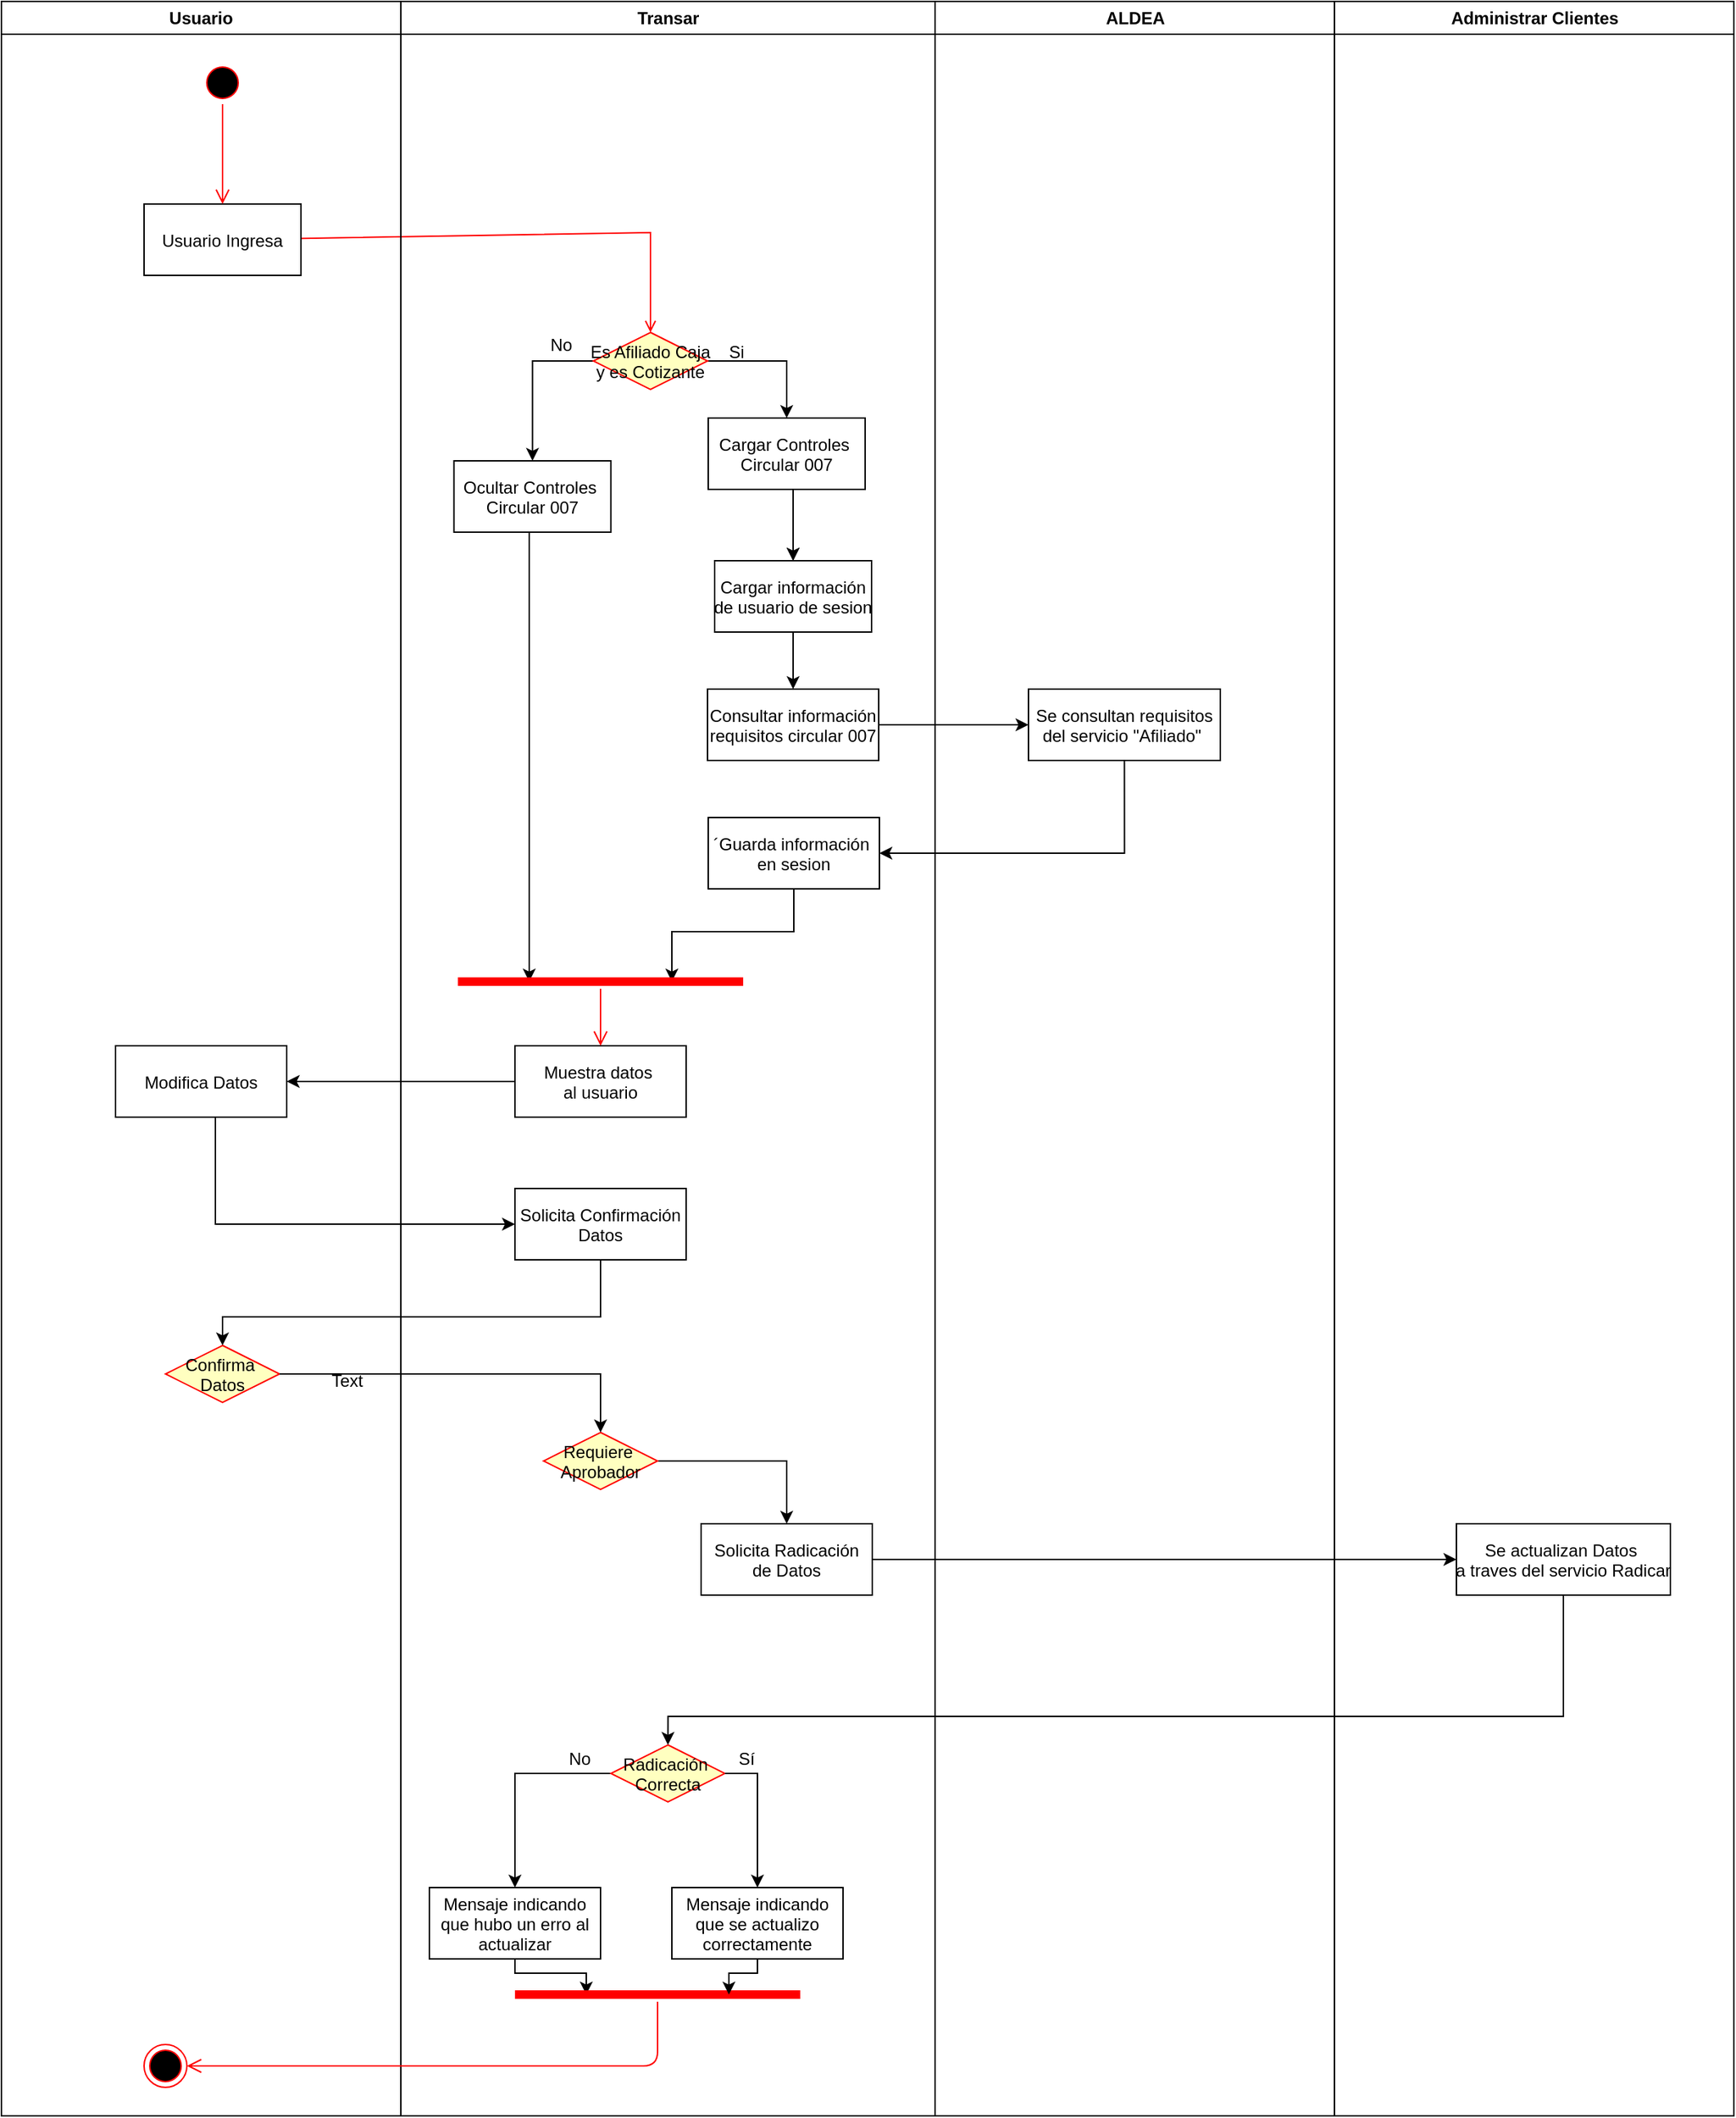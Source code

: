 <mxfile version="13.2.4" type="github">
  <diagram name="Page-1" id="e7e014a7-5840-1c2e-5031-d8a46d1fe8dd">
    <mxGraphModel dx="1951" dy="446" grid="1" gridSize="10" guides="1" tooltips="1" connect="1" arrows="1" fold="1" page="1" pageScale="1" pageWidth="1169" pageHeight="826" background="#ffffff" math="0" shadow="0">
      <root>
        <mxCell id="0" />
        <mxCell id="1" parent="0" />
        <mxCell id="2" value="Transar" style="swimlane;whiteSpace=wrap" parent="1" vertex="1">
          <mxGeometry x="70" y="128" width="374.5" height="1482" as="geometry" />
        </mxCell>
        <mxCell id="X1SJDL4mr-TTNCb6LaV9-53" value="" style="edgeStyle=orthogonalEdgeStyle;rounded=0;orthogonalLoop=1;jettySize=auto;html=1;" edge="1" parent="2" source="10" target="X1SJDL4mr-TTNCb6LaV9-52">
          <mxGeometry relative="1" as="geometry">
            <Array as="points">
              <mxPoint x="275" y="372" />
              <mxPoint x="275" y="372" />
            </Array>
          </mxGeometry>
        </mxCell>
        <mxCell id="X1SJDL4mr-TTNCb6LaV9-69" value="" style="edgeStyle=orthogonalEdgeStyle;rounded=0;orthogonalLoop=1;jettySize=auto;html=1;exitX=0.5;exitY=1;exitDx=0;exitDy=0;" edge="1" parent="2" source="10" target="X1SJDL4mr-TTNCb6LaV9-52">
          <mxGeometry relative="1" as="geometry">
            <Array as="points">
              <mxPoint x="275" y="342" />
            </Array>
          </mxGeometry>
        </mxCell>
        <mxCell id="10" value="Cargar Controles &#xa;Circular 007" style="" parent="2" vertex="1">
          <mxGeometry x="215.5" y="292" width="110" height="50" as="geometry" />
        </mxCell>
        <mxCell id="X1SJDL4mr-TTNCb6LaV9-71" value="" style="edgeStyle=orthogonalEdgeStyle;rounded=0;orthogonalLoop=1;jettySize=auto;html=1;" edge="1" parent="2" source="X1SJDL4mr-TTNCb6LaV9-52" target="X1SJDL4mr-TTNCb6LaV9-70">
          <mxGeometry relative="1" as="geometry" />
        </mxCell>
        <mxCell id="X1SJDL4mr-TTNCb6LaV9-52" value="Cargar información &#xa;de usuario de sesion" style="" vertex="1" parent="2">
          <mxGeometry x="220" y="392" width="110" height="50" as="geometry" />
        </mxCell>
        <mxCell id="X1SJDL4mr-TTNCb6LaV9-70" value="Consultar información &#xa;requisitos circular 007" style="" vertex="1" parent="2">
          <mxGeometry x="215" y="482" width="120" height="50" as="geometry" />
        </mxCell>
        <mxCell id="X1SJDL4mr-TTNCb6LaV9-132" style="edgeStyle=orthogonalEdgeStyle;rounded=0;orthogonalLoop=1;jettySize=auto;html=1;entryX=0.25;entryY=0.5;entryDx=0;entryDy=0;entryPerimeter=0;" edge="1" parent="2" source="X1SJDL4mr-TTNCb6LaV9-45" target="X1SJDL4mr-TTNCb6LaV9-128">
          <mxGeometry relative="1" as="geometry">
            <Array as="points">
              <mxPoint x="90" y="452" />
              <mxPoint x="90" y="452" />
            </Array>
          </mxGeometry>
        </mxCell>
        <mxCell id="X1SJDL4mr-TTNCb6LaV9-45" value="Ocultar Controles &#xa;Circular 007" style="" vertex="1" parent="2">
          <mxGeometry x="37.25" y="322" width="110" height="50" as="geometry" />
        </mxCell>
        <mxCell id="X1SJDL4mr-TTNCb6LaV9-47" value="Si" style="text;html=1;align=center;verticalAlign=middle;resizable=0;points=[];autosize=1;" vertex="1" parent="2">
          <mxGeometry x="220" y="236" width="30" height="20" as="geometry" />
        </mxCell>
        <mxCell id="X1SJDL4mr-TTNCb6LaV9-48" value="No" style="text;html=1;align=center;verticalAlign=middle;resizable=0;points=[];autosize=1;" vertex="1" parent="2">
          <mxGeometry x="97" y="231" width="30" height="20" as="geometry" />
        </mxCell>
        <mxCell id="X1SJDL4mr-TTNCb6LaV9-131" style="edgeStyle=orthogonalEdgeStyle;rounded=0;orthogonalLoop=1;jettySize=auto;html=1;entryX=0.75;entryY=0.5;entryDx=0;entryDy=0;entryPerimeter=0;" edge="1" parent="2" source="X1SJDL4mr-TTNCb6LaV9-78" target="X1SJDL4mr-TTNCb6LaV9-128">
          <mxGeometry relative="1" as="geometry" />
        </mxCell>
        <mxCell id="X1SJDL4mr-TTNCb6LaV9-78" value="´Guarda información &#xa;en sesion" style="" vertex="1" parent="2">
          <mxGeometry x="215.5" y="572" width="120" height="50" as="geometry" />
        </mxCell>
        <mxCell id="X1SJDL4mr-TTNCb6LaV9-80" value="Muestra datos &#xa;al usuario" style="" vertex="1" parent="2">
          <mxGeometry x="80" y="732" width="120" height="50" as="geometry" />
        </mxCell>
        <mxCell id="X1SJDL4mr-TTNCb6LaV9-99" value="Solicita Radicación&#xa;de Datos" style="" vertex="1" parent="2">
          <mxGeometry x="210.5" y="1067" width="120" height="50" as="geometry" />
        </mxCell>
        <mxCell id="X1SJDL4mr-TTNCb6LaV9-115" style="edgeStyle=orthogonalEdgeStyle;rounded=0;orthogonalLoop=1;jettySize=auto;html=1;" edge="1" parent="2" source="X1SJDL4mr-TTNCb6LaV9-108" target="X1SJDL4mr-TTNCb6LaV9-114">
          <mxGeometry relative="1" as="geometry" />
        </mxCell>
        <mxCell id="X1SJDL4mr-TTNCb6LaV9-108" value="Radicación &#xa;Correcta" style="rhombus;fillColor=#ffffc0;strokeColor=#ff0000;" vertex="1" parent="2">
          <mxGeometry x="147.25" y="1222" width="80" height="40" as="geometry" />
        </mxCell>
        <mxCell id="X1SJDL4mr-TTNCb6LaV9-113" value="Sí" style="text;html=1;align=center;verticalAlign=middle;resizable=0;points=[];autosize=1;" vertex="1" parent="2">
          <mxGeometry x="227.25" y="1222" width="30" height="20" as="geometry" />
        </mxCell>
        <mxCell id="X1SJDL4mr-TTNCb6LaV9-126" style="edgeStyle=orthogonalEdgeStyle;rounded=0;orthogonalLoop=1;jettySize=auto;html=1;entryX=0.25;entryY=0.5;entryDx=0;entryDy=0;entryPerimeter=0;" edge="1" parent="2" source="X1SJDL4mr-TTNCb6LaV9-114" target="X1SJDL4mr-TTNCb6LaV9-120">
          <mxGeometry relative="1" as="geometry">
            <Array as="points">
              <mxPoint x="80" y="1382" />
              <mxPoint x="130" y="1382" />
            </Array>
          </mxGeometry>
        </mxCell>
        <mxCell id="X1SJDL4mr-TTNCb6LaV9-114" value="Mensaje indicando&#xa;que hubo un erro al&#xa;actualizar" style="" vertex="1" parent="2">
          <mxGeometry x="20" y="1322" width="120" height="50" as="geometry" />
        </mxCell>
        <mxCell id="X1SJDL4mr-TTNCb6LaV9-116" value="No" style="text;html=1;align=center;verticalAlign=middle;resizable=0;points=[];autosize=1;" vertex="1" parent="2">
          <mxGeometry x="110" y="1222" width="30" height="20" as="geometry" />
        </mxCell>
        <mxCell id="X1SJDL4mr-TTNCb6LaV9-120" value="" style="shape=line;html=1;strokeWidth=6;strokeColor=#ff0000;" vertex="1" parent="2">
          <mxGeometry x="80" y="1392" width="200" height="10" as="geometry" />
        </mxCell>
        <mxCell id="X1SJDL4mr-TTNCb6LaV9-128" value="" style="shape=line;html=1;strokeWidth=6;strokeColor=#ff0000;" vertex="1" parent="2">
          <mxGeometry x="40" y="682" width="200" height="10" as="geometry" />
        </mxCell>
        <mxCell id="X1SJDL4mr-TTNCb6LaV9-129" value="" style="edgeStyle=orthogonalEdgeStyle;html=1;verticalAlign=bottom;endArrow=open;endSize=8;strokeColor=#ff0000;" edge="1" source="X1SJDL4mr-TTNCb6LaV9-128" parent="2" target="X1SJDL4mr-TTNCb6LaV9-80">
          <mxGeometry relative="1" as="geometry">
            <mxPoint x="140" y="722" as="targetPoint" />
          </mxGeometry>
        </mxCell>
        <mxCell id="3" value="ALDEA" style="swimlane;whiteSpace=wrap" parent="1" vertex="1">
          <mxGeometry x="444.5" y="128" width="280" height="1482" as="geometry" />
        </mxCell>
        <mxCell id="X1SJDL4mr-TTNCb6LaV9-73" value="Se consultan requisitos &#xa;del servicio &quot;Afiliado&quot; " style="" vertex="1" parent="3">
          <mxGeometry x="65.5" y="482" width="134.5" height="50" as="geometry" />
        </mxCell>
        <mxCell id="X1SJDL4mr-TTNCb6LaV9-44" style="edgeStyle=orthogonalEdgeStyle;rounded=0;orthogonalLoop=1;jettySize=auto;html=1;exitX=1;exitY=0.5;exitDx=0;exitDy=0;" edge="1" parent="1" source="X1SJDL4mr-TTNCb6LaV9-41" target="10">
          <mxGeometry relative="1" as="geometry" />
        </mxCell>
        <mxCell id="X1SJDL4mr-TTNCb6LaV9-46" style="edgeStyle=orthogonalEdgeStyle;rounded=0;orthogonalLoop=1;jettySize=auto;html=1;exitX=0;exitY=0.5;exitDx=0;exitDy=0;" edge="1" parent="1" source="X1SJDL4mr-TTNCb6LaV9-41" target="X1SJDL4mr-TTNCb6LaV9-45">
          <mxGeometry relative="1" as="geometry" />
        </mxCell>
        <mxCell id="X1SJDL4mr-TTNCb6LaV9-41" value="Es Afiliado Caja&#xa;y es Cotizante" style="rhombus;fillColor=#ffffc0;strokeColor=#ff0000;" vertex="1" parent="1">
          <mxGeometry x="205" y="360" width="80" height="40" as="geometry" />
        </mxCell>
        <mxCell id="9" value="" style="endArrow=open;strokeColor=#FF0000;endFill=1;rounded=0;entryX=0.5;entryY=0;entryDx=0;entryDy=0;" parent="1" source="7" target="X1SJDL4mr-TTNCb6LaV9-41" edge="1">
          <mxGeometry relative="1" as="geometry">
            <mxPoint x="245" y="348" as="targetPoint" />
            <Array as="points">
              <mxPoint x="245" y="290" />
            </Array>
          </mxGeometry>
        </mxCell>
        <mxCell id="X1SJDL4mr-TTNCb6LaV9-74" value="" style="edgeStyle=orthogonalEdgeStyle;rounded=0;orthogonalLoop=1;jettySize=auto;html=1;" edge="1" parent="1" source="X1SJDL4mr-TTNCb6LaV9-70" target="X1SJDL4mr-TTNCb6LaV9-73">
          <mxGeometry relative="1" as="geometry" />
        </mxCell>
        <mxCell id="X1SJDL4mr-TTNCb6LaV9-75" value="Usuario" style="swimlane;whiteSpace=wrap" vertex="1" parent="1">
          <mxGeometry x="-210" y="128" width="280" height="1482" as="geometry" />
        </mxCell>
        <mxCell id="5" value="" style="ellipse;shape=startState;fillColor=#000000;strokeColor=#ff0000;" parent="X1SJDL4mr-TTNCb6LaV9-75" vertex="1">
          <mxGeometry x="140" y="42" width="30" height="30" as="geometry" />
        </mxCell>
        <mxCell id="7" value="Usuario Ingresa" style="" parent="X1SJDL4mr-TTNCb6LaV9-75" vertex="1">
          <mxGeometry x="100" y="142" width="110" height="50" as="geometry" />
        </mxCell>
        <mxCell id="6" value="" style="edgeStyle=elbowEdgeStyle;elbow=horizontal;verticalAlign=bottom;endArrow=open;endSize=8;strokeColor=#FF0000;endFill=1;rounded=0;exitX=0.5;exitY=1;exitDx=0;exitDy=0;" parent="X1SJDL4mr-TTNCb6LaV9-75" source="5" target="7" edge="1">
          <mxGeometry x="440" y="40" as="geometry">
            <mxPoint x="455" y="110" as="targetPoint" />
            <Array as="points">
              <mxPoint x="155" y="142" />
            </Array>
          </mxGeometry>
        </mxCell>
        <mxCell id="X1SJDL4mr-TTNCb6LaV9-89" value="Confirma &#xa;Datos" style="rhombus;fillColor=#ffffc0;strokeColor=#ff0000;" vertex="1" parent="X1SJDL4mr-TTNCb6LaV9-75">
          <mxGeometry x="115" y="942" width="80" height="40" as="geometry" />
        </mxCell>
        <mxCell id="X1SJDL4mr-TTNCb6LaV9-95" value="Text" style="text;html=1;align=center;verticalAlign=middle;resizable=0;points=[];autosize=1;" vertex="1" parent="X1SJDL4mr-TTNCb6LaV9-75">
          <mxGeometry x="222" y="957" width="40" height="20" as="geometry" />
        </mxCell>
        <mxCell id="X1SJDL4mr-TTNCb6LaV9-127" value="" style="ellipse;html=1;shape=endState;fillColor=#000000;strokeColor=#ff0000;" vertex="1" parent="X1SJDL4mr-TTNCb6LaV9-75">
          <mxGeometry x="100" y="1432" width="30" height="30" as="geometry" />
        </mxCell>
        <mxCell id="X1SJDL4mr-TTNCb6LaV9-79" style="edgeStyle=orthogonalEdgeStyle;rounded=0;orthogonalLoop=1;jettySize=auto;html=1;entryX=1;entryY=0.5;entryDx=0;entryDy=0;exitX=0.5;exitY=1;exitDx=0;exitDy=0;" edge="1" parent="1" source="X1SJDL4mr-TTNCb6LaV9-73" target="X1SJDL4mr-TTNCb6LaV9-78">
          <mxGeometry relative="1" as="geometry" />
        </mxCell>
        <mxCell id="X1SJDL4mr-TTNCb6LaV9-88" value="" style="edgeStyle=orthogonalEdgeStyle;rounded=0;orthogonalLoop=1;jettySize=auto;html=1;" edge="1" parent="1" source="X1SJDL4mr-TTNCb6LaV9-84" target="X1SJDL4mr-TTNCb6LaV9-87">
          <mxGeometry relative="1" as="geometry">
            <Array as="points">
              <mxPoint x="-60" y="985" />
            </Array>
          </mxGeometry>
        </mxCell>
        <mxCell id="X1SJDL4mr-TTNCb6LaV9-84" value="Modifica Datos" style="" vertex="1" parent="1">
          <mxGeometry x="-130" y="860" width="120" height="50" as="geometry" />
        </mxCell>
        <mxCell id="X1SJDL4mr-TTNCb6LaV9-90" style="edgeStyle=orthogonalEdgeStyle;rounded=0;orthogonalLoop=1;jettySize=auto;html=1;entryX=0.5;entryY=0;entryDx=0;entryDy=0;" edge="1" parent="1" source="X1SJDL4mr-TTNCb6LaV9-87" target="X1SJDL4mr-TTNCb6LaV9-89">
          <mxGeometry relative="1" as="geometry">
            <Array as="points">
              <mxPoint x="210" y="1050" />
              <mxPoint x="-55" y="1050" />
            </Array>
          </mxGeometry>
        </mxCell>
        <mxCell id="X1SJDL4mr-TTNCb6LaV9-87" value="Solicita Confirmación &#xa;Datos" style="" vertex="1" parent="1">
          <mxGeometry x="150" y="960" width="120" height="50" as="geometry" />
        </mxCell>
        <mxCell id="X1SJDL4mr-TTNCb6LaV9-85" value="" style="edgeStyle=orthogonalEdgeStyle;rounded=0;orthogonalLoop=1;jettySize=auto;html=1;" edge="1" parent="1" source="X1SJDL4mr-TTNCb6LaV9-80" target="X1SJDL4mr-TTNCb6LaV9-84">
          <mxGeometry relative="1" as="geometry" />
        </mxCell>
        <mxCell id="X1SJDL4mr-TTNCb6LaV9-100" style="edgeStyle=orthogonalEdgeStyle;rounded=0;orthogonalLoop=1;jettySize=auto;html=1;" edge="1" parent="1" source="X1SJDL4mr-TTNCb6LaV9-93" target="X1SJDL4mr-TTNCb6LaV9-99">
          <mxGeometry relative="1" as="geometry">
            <mxPoint x="340.529" y="1181" as="targetPoint" />
          </mxGeometry>
        </mxCell>
        <mxCell id="X1SJDL4mr-TTNCb6LaV9-93" value="Requiere &#xa;Aprobador" style="rhombus;fillColor=#ffffc0;strokeColor=#ff0000;" vertex="1" parent="1">
          <mxGeometry x="170" y="1131" width="80" height="40" as="geometry" />
        </mxCell>
        <mxCell id="X1SJDL4mr-TTNCb6LaV9-94" value="" style="edgeStyle=orthogonalEdgeStyle;rounded=0;orthogonalLoop=1;jettySize=auto;html=1;entryX=0.5;entryY=0;entryDx=0;entryDy=0;" edge="1" parent="1" source="X1SJDL4mr-TTNCb6LaV9-89" target="X1SJDL4mr-TTNCb6LaV9-93">
          <mxGeometry relative="1" as="geometry">
            <Array as="points">
              <mxPoint x="210" y="1090" />
            </Array>
          </mxGeometry>
        </mxCell>
        <mxCell id="X1SJDL4mr-TTNCb6LaV9-103" value="Administrar Clientes" style="swimlane;whiteSpace=wrap;startSize=23;" vertex="1" parent="1">
          <mxGeometry x="724.5" y="128" width="280" height="1482" as="geometry" />
        </mxCell>
        <mxCell id="X1SJDL4mr-TTNCb6LaV9-106" value="" style="edgeStyle=orthogonalEdgeStyle;rounded=0;orthogonalLoop=1;jettySize=auto;html=1;" edge="1" parent="1" source="X1SJDL4mr-TTNCb6LaV9-99" target="X1SJDL4mr-TTNCb6LaV9-105">
          <mxGeometry relative="1" as="geometry" />
        </mxCell>
        <mxCell id="X1SJDL4mr-TTNCb6LaV9-107" style="edgeStyle=orthogonalEdgeStyle;rounded=0;orthogonalLoop=1;jettySize=auto;html=1;entryX=0.5;entryY=0;entryDx=0;entryDy=0;" edge="1" parent="1" source="X1SJDL4mr-TTNCb6LaV9-105" target="X1SJDL4mr-TTNCb6LaV9-108">
          <mxGeometry relative="1" as="geometry">
            <mxPoint x="310" y="1340" as="targetPoint" />
            <Array as="points">
              <mxPoint x="885" y="1330" />
              <mxPoint x="257" y="1330" />
            </Array>
          </mxGeometry>
        </mxCell>
        <mxCell id="X1SJDL4mr-TTNCb6LaV9-105" value="Se actualizan Datos &#xa;a traves del servicio Radicar" style="" vertex="1" parent="1">
          <mxGeometry x="810" y="1195" width="150" height="50" as="geometry" />
        </mxCell>
        <mxCell id="X1SJDL4mr-TTNCb6LaV9-125" style="edgeStyle=orthogonalEdgeStyle;rounded=0;orthogonalLoop=1;jettySize=auto;html=1;entryX=0.75;entryY=0.5;entryDx=0;entryDy=0;entryPerimeter=0;" edge="1" parent="1" source="X1SJDL4mr-TTNCb6LaV9-111" target="X1SJDL4mr-TTNCb6LaV9-120">
          <mxGeometry relative="1" as="geometry">
            <Array as="points">
              <mxPoint x="320" y="1510" />
              <mxPoint x="300" y="1510" />
            </Array>
          </mxGeometry>
        </mxCell>
        <mxCell id="X1SJDL4mr-TTNCb6LaV9-111" value="Mensaje indicando&#xa;que se actualizo&#xa;correctamente" style="" vertex="1" parent="1">
          <mxGeometry x="260" y="1450" width="120" height="50" as="geometry" />
        </mxCell>
        <mxCell id="X1SJDL4mr-TTNCb6LaV9-112" style="edgeStyle=orthogonalEdgeStyle;rounded=0;orthogonalLoop=1;jettySize=auto;html=1;exitX=1;exitY=0.5;exitDx=0;exitDy=0;" edge="1" parent="1" source="X1SJDL4mr-TTNCb6LaV9-108" target="X1SJDL4mr-TTNCb6LaV9-111">
          <mxGeometry relative="1" as="geometry" />
        </mxCell>
        <mxCell id="X1SJDL4mr-TTNCb6LaV9-121" value="" style="edgeStyle=orthogonalEdgeStyle;html=1;verticalAlign=bottom;endArrow=open;endSize=8;strokeColor=#ff0000;entryX=1;entryY=0.5;entryDx=0;entryDy=0;" edge="1" source="X1SJDL4mr-TTNCb6LaV9-120" parent="1" target="X1SJDL4mr-TTNCb6LaV9-127">
          <mxGeometry relative="1" as="geometry">
            <mxPoint x="250" y="1600" as="targetPoint" />
            <Array as="points">
              <mxPoint x="250" y="1575" />
            </Array>
          </mxGeometry>
        </mxCell>
      </root>
    </mxGraphModel>
  </diagram>
</mxfile>

